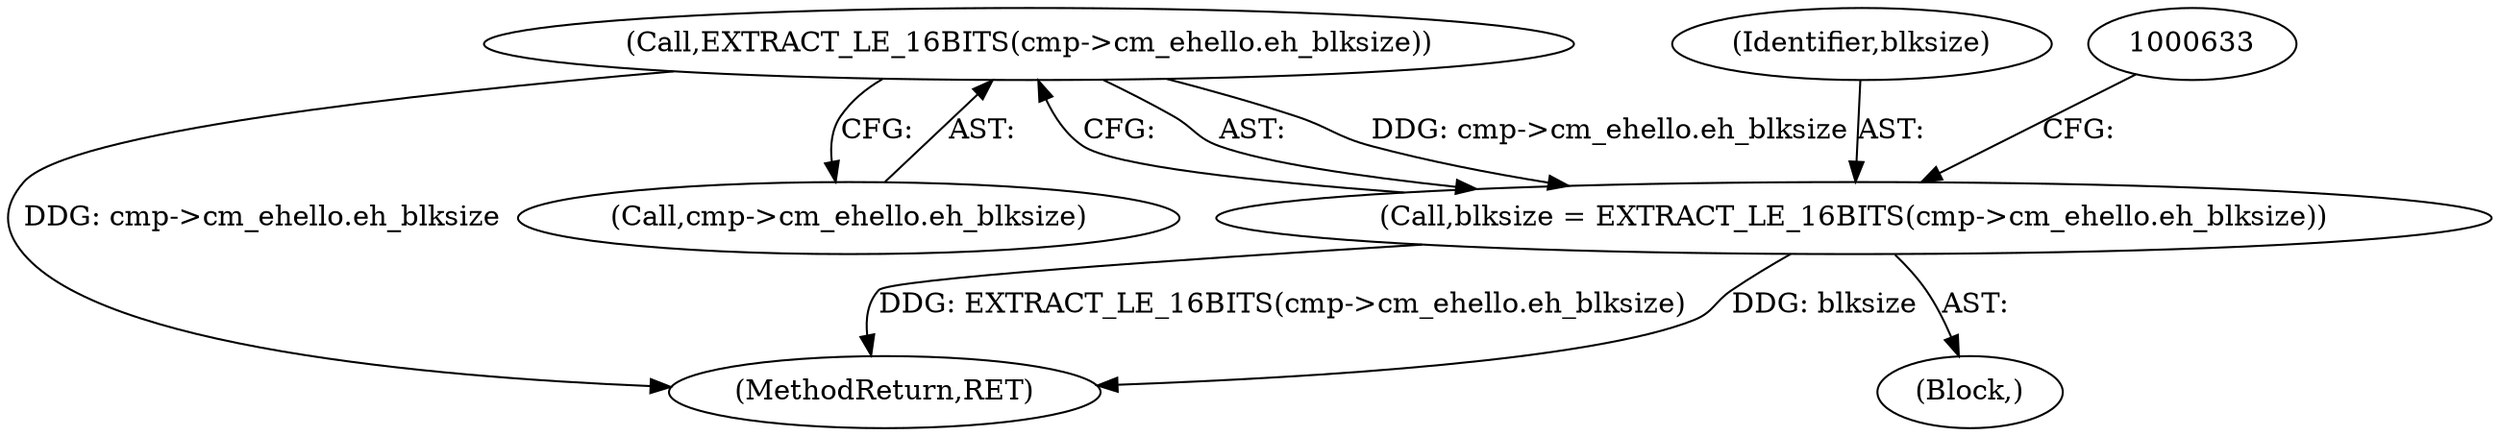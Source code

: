 digraph "0_tcpdump_c6e0531b5def26ecf912e8de6ade86cbdaed3751_0@pointer" {
"1000625" [label="(Call,EXTRACT_LE_16BITS(cmp->cm_ehello.eh_blksize))"];
"1000623" [label="(Call,blksize = EXTRACT_LE_16BITS(cmp->cm_ehello.eh_blksize))"];
"1000722" [label="(MethodReturn,RET)"];
"1000624" [label="(Identifier,blksize)"];
"1000623" [label="(Call,blksize = EXTRACT_LE_16BITS(cmp->cm_ehello.eh_blksize))"];
"1000626" [label="(Call,cmp->cm_ehello.eh_blksize)"];
"1000146" [label="(Block,)"];
"1000625" [label="(Call,EXTRACT_LE_16BITS(cmp->cm_ehello.eh_blksize))"];
"1000625" -> "1000623"  [label="AST: "];
"1000625" -> "1000626"  [label="CFG: "];
"1000626" -> "1000625"  [label="AST: "];
"1000623" -> "1000625"  [label="CFG: "];
"1000625" -> "1000722"  [label="DDG: cmp->cm_ehello.eh_blksize"];
"1000625" -> "1000623"  [label="DDG: cmp->cm_ehello.eh_blksize"];
"1000623" -> "1000146"  [label="AST: "];
"1000624" -> "1000623"  [label="AST: "];
"1000633" -> "1000623"  [label="CFG: "];
"1000623" -> "1000722"  [label="DDG: blksize"];
"1000623" -> "1000722"  [label="DDG: EXTRACT_LE_16BITS(cmp->cm_ehello.eh_blksize)"];
}

